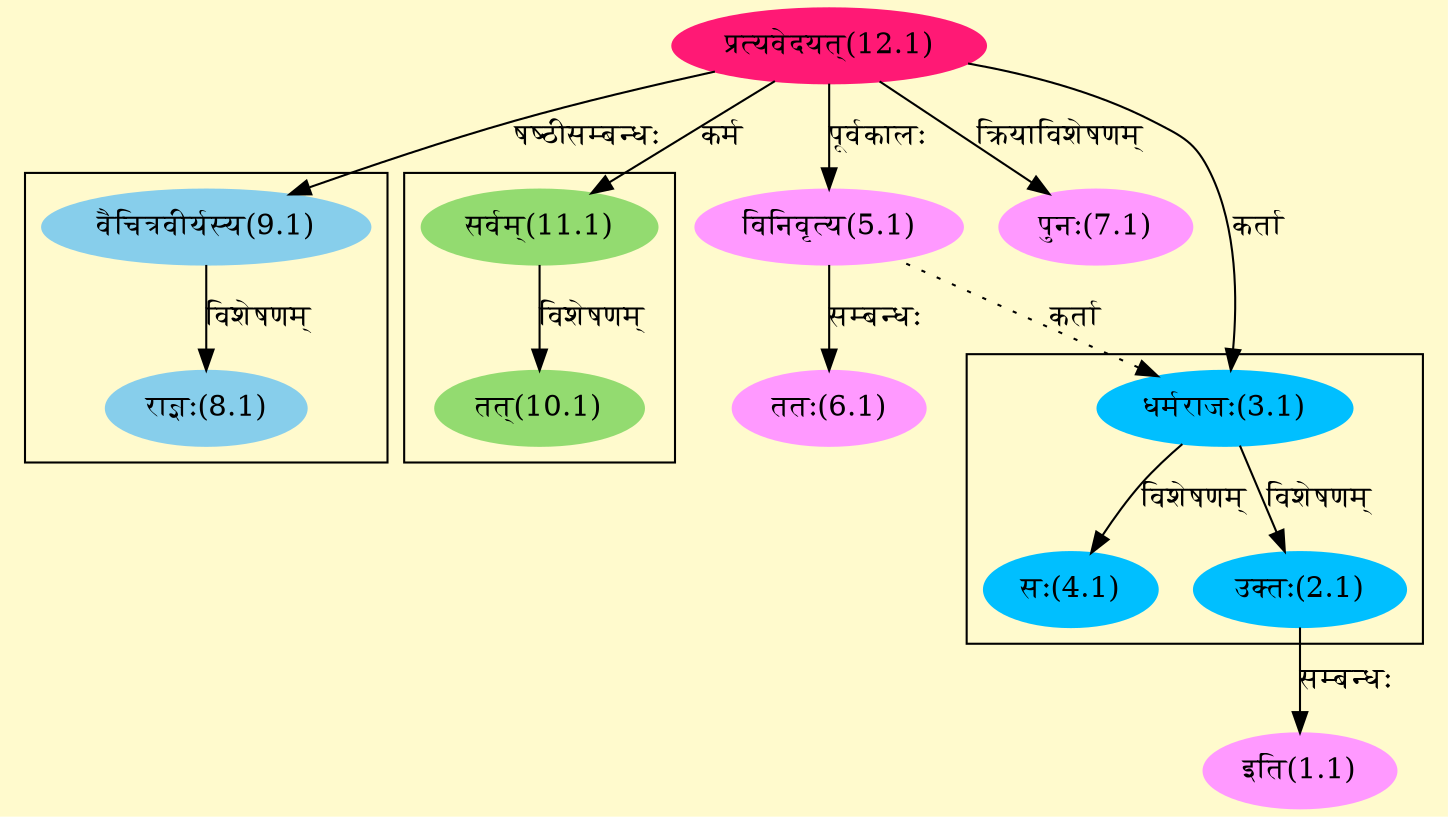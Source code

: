 digraph G{
rankdir=BT;
 compound=true;
 bgcolor="lemonchiffon1";

subgraph cluster_1{
Node2_1 [style=filled, color="#00BFFF" label = "उक्तः(2.1)"]
Node3_1 [style=filled, color="#00BFFF" label = "धर्मराजः(3.1)"]
Node4_1 [style=filled, color="#00BFFF" label = "सः(4.1)"]

}

subgraph cluster_2{
Node8_1 [style=filled, color="#87CEEB" label = "राज्ञः(8.1)"]
Node9_1 [style=filled, color="#87CEEB" label = "वैचित्रवीर्यस्य(9.1)"]

}

subgraph cluster_3{
Node10_1 [style=filled, color="#93DB70" label = "तत्(10.1)"]
Node11_1 [style=filled, color="#93DB70" label = "सर्वम्(11.1)"]

}
Node1_1 [style=filled, color="#FF99FF" label = "इति(1.1)"]
Node2_1 [style=filled, color="#00BFFF" label = "उक्तः(2.1)"]
Node3_1 [style=filled, color="#00BFFF" label = "धर्मराजः(3.1)"]
Node12_1 [style=filled, color="#FF1975" label = "प्रत्यवेदयत्(12.1)"]
Node5_1 [style=filled, color="#FF99FF" label = "विनिवृत्य(5.1)"]
Node6_1 [style=filled, color="#FF99FF" label = "ततः(6.1)"]
Node7_1 [style=filled, color="#FF99FF" label = "पुनः(7.1)"]
Node9_1 [style=filled, color="#87CEEB" label = "वैचित्रवीर्यस्य(9.1)"]
Node11_1 [style=filled, color="#93DB70" label = "सर्वम्(11.1)"]
/* Start of Relations section */

Node1_1 -> Node2_1 [  label="सम्बन्धः"  dir="back" ]
Node2_1 -> Node3_1 [  label="विशेषणम्"  dir="back" ]
Node3_1 -> Node12_1 [  label="कर्ता"  dir="back" ]
Node3_1 -> Node5_1 [ style=dotted label="कर्ता"  dir="back" ]
Node4_1 -> Node3_1 [  label="विशेषणम्"  dir="back" ]
Node5_1 -> Node12_1 [  label="पूर्वकालः"  dir="back" ]
Node6_1 -> Node5_1 [  label="सम्बन्धः"  dir="back" ]
Node7_1 -> Node12_1 [  label="क्रियाविशेषणम्"  dir="back" ]
Node8_1 -> Node9_1 [  label="विशेषणम्"  dir="back" ]
Node9_1 -> Node12_1 [  label="षष्ठीसम्बन्धः"  dir="back" ]
Node10_1 -> Node11_1 [  label="विशेषणम्"  dir="back" ]
Node11_1 -> Node12_1 [  label="कर्म"  dir="back" ]
}
